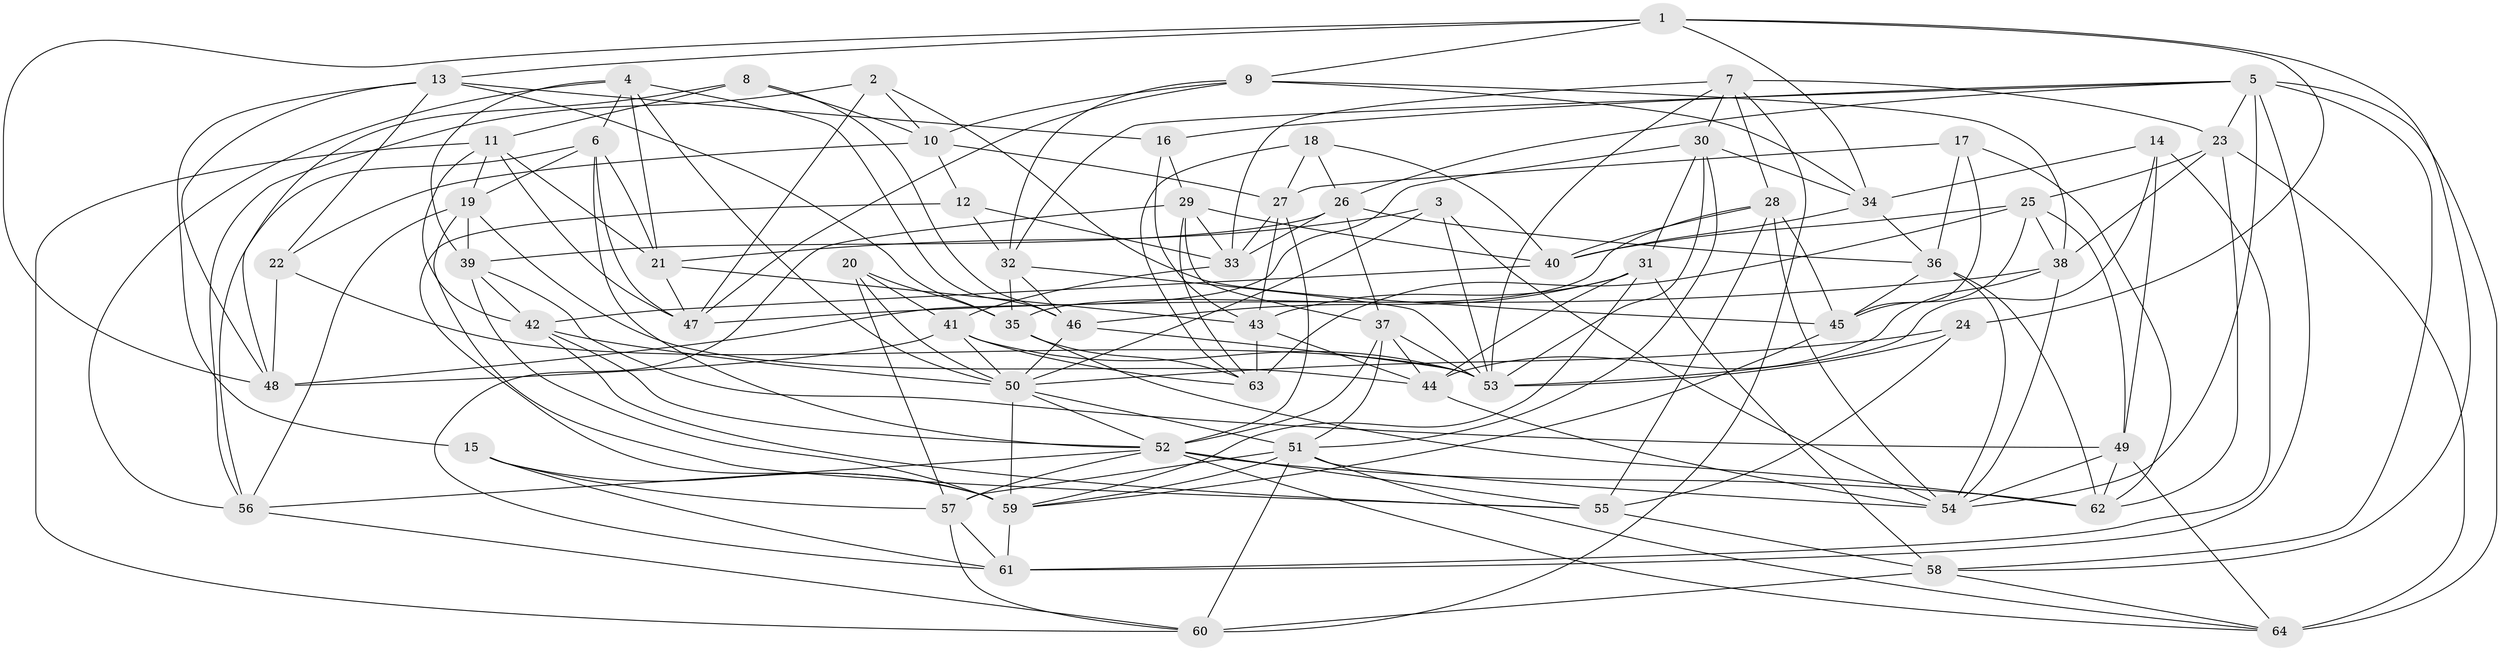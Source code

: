 // original degree distribution, {4: 1.0}
// Generated by graph-tools (version 1.1) at 2025/50/03/09/25 03:50:46]
// undirected, 64 vertices, 190 edges
graph export_dot {
graph [start="1"]
  node [color=gray90,style=filled];
  1;
  2;
  3;
  4;
  5;
  6;
  7;
  8;
  9;
  10;
  11;
  12;
  13;
  14;
  15;
  16;
  17;
  18;
  19;
  20;
  21;
  22;
  23;
  24;
  25;
  26;
  27;
  28;
  29;
  30;
  31;
  32;
  33;
  34;
  35;
  36;
  37;
  38;
  39;
  40;
  41;
  42;
  43;
  44;
  45;
  46;
  47;
  48;
  49;
  50;
  51;
  52;
  53;
  54;
  55;
  56;
  57;
  58;
  59;
  60;
  61;
  62;
  63;
  64;
  1 -- 9 [weight=1.0];
  1 -- 13 [weight=1.0];
  1 -- 24 [weight=1.0];
  1 -- 34 [weight=1.0];
  1 -- 48 [weight=1.0];
  1 -- 58 [weight=1.0];
  2 -- 10 [weight=1.0];
  2 -- 45 [weight=1.0];
  2 -- 47 [weight=1.0];
  2 -- 56 [weight=1.0];
  3 -- 21 [weight=1.0];
  3 -- 50 [weight=1.0];
  3 -- 53 [weight=1.0];
  3 -- 54 [weight=1.0];
  4 -- 6 [weight=1.0];
  4 -- 21 [weight=1.0];
  4 -- 39 [weight=1.0];
  4 -- 46 [weight=1.0];
  4 -- 50 [weight=1.0];
  4 -- 56 [weight=1.0];
  5 -- 16 [weight=1.0];
  5 -- 23 [weight=1.0];
  5 -- 26 [weight=1.0];
  5 -- 32 [weight=1.0];
  5 -- 54 [weight=1.0];
  5 -- 58 [weight=1.0];
  5 -- 61 [weight=1.0];
  5 -- 64 [weight=1.0];
  6 -- 19 [weight=1.0];
  6 -- 21 [weight=1.0];
  6 -- 47 [weight=1.0];
  6 -- 52 [weight=1.0];
  6 -- 56 [weight=1.0];
  7 -- 23 [weight=1.0];
  7 -- 28 [weight=1.0];
  7 -- 30 [weight=1.0];
  7 -- 33 [weight=1.0];
  7 -- 53 [weight=1.0];
  7 -- 60 [weight=1.0];
  8 -- 10 [weight=1.0];
  8 -- 11 [weight=1.0];
  8 -- 46 [weight=1.0];
  8 -- 48 [weight=1.0];
  9 -- 10 [weight=1.0];
  9 -- 32 [weight=1.0];
  9 -- 34 [weight=1.0];
  9 -- 38 [weight=1.0];
  9 -- 47 [weight=1.0];
  10 -- 12 [weight=1.0];
  10 -- 22 [weight=1.0];
  10 -- 27 [weight=1.0];
  11 -- 19 [weight=1.0];
  11 -- 21 [weight=1.0];
  11 -- 42 [weight=1.0];
  11 -- 47 [weight=1.0];
  11 -- 60 [weight=1.0];
  12 -- 32 [weight=1.0];
  12 -- 33 [weight=1.0];
  12 -- 59 [weight=1.0];
  13 -- 15 [weight=1.0];
  13 -- 16 [weight=1.0];
  13 -- 22 [weight=1.0];
  13 -- 35 [weight=1.0];
  13 -- 48 [weight=1.0];
  14 -- 34 [weight=1.0];
  14 -- 49 [weight=1.0];
  14 -- 53 [weight=1.0];
  14 -- 61 [weight=1.0];
  15 -- 57 [weight=1.0];
  15 -- 59 [weight=1.0];
  15 -- 61 [weight=1.0];
  16 -- 29 [weight=1.0];
  16 -- 43 [weight=1.0];
  17 -- 27 [weight=1.0];
  17 -- 36 [weight=1.0];
  17 -- 45 [weight=1.0];
  17 -- 62 [weight=1.0];
  18 -- 26 [weight=1.0];
  18 -- 27 [weight=1.0];
  18 -- 40 [weight=1.0];
  18 -- 63 [weight=1.0];
  19 -- 39 [weight=1.0];
  19 -- 44 [weight=1.0];
  19 -- 55 [weight=1.0];
  19 -- 56 [weight=1.0];
  20 -- 35 [weight=1.0];
  20 -- 41 [weight=1.0];
  20 -- 50 [weight=1.0];
  20 -- 57 [weight=1.0];
  21 -- 43 [weight=1.0];
  21 -- 47 [weight=1.0];
  22 -- 48 [weight=1.0];
  22 -- 53 [weight=1.0];
  23 -- 25 [weight=1.0];
  23 -- 38 [weight=1.0];
  23 -- 62 [weight=1.0];
  23 -- 64 [weight=1.0];
  24 -- 50 [weight=1.0];
  24 -- 53 [weight=1.0];
  24 -- 55 [weight=1.0];
  25 -- 38 [weight=1.0];
  25 -- 40 [weight=1.0];
  25 -- 45 [weight=1.0];
  25 -- 49 [weight=1.0];
  25 -- 63 [weight=1.0];
  26 -- 33 [weight=1.0];
  26 -- 36 [weight=1.0];
  26 -- 37 [weight=1.0];
  26 -- 39 [weight=1.0];
  27 -- 33 [weight=1.0];
  27 -- 43 [weight=1.0];
  27 -- 52 [weight=1.0];
  28 -- 35 [weight=1.0];
  28 -- 40 [weight=1.0];
  28 -- 45 [weight=1.0];
  28 -- 54 [weight=1.0];
  28 -- 55 [weight=1.0];
  29 -- 33 [weight=1.0];
  29 -- 37 [weight=1.0];
  29 -- 40 [weight=1.0];
  29 -- 61 [weight=1.0];
  29 -- 63 [weight=1.0];
  30 -- 31 [weight=1.0];
  30 -- 34 [weight=1.0];
  30 -- 48 [weight=1.0];
  30 -- 51 [weight=1.0];
  30 -- 53 [weight=1.0];
  31 -- 43 [weight=1.0];
  31 -- 44 [weight=1.0];
  31 -- 46 [weight=1.0];
  31 -- 58 [weight=1.0];
  31 -- 59 [weight=1.0];
  32 -- 35 [weight=1.0];
  32 -- 46 [weight=1.0];
  32 -- 53 [weight=1.0];
  33 -- 41 [weight=1.0];
  34 -- 36 [weight=1.0];
  34 -- 40 [weight=1.0];
  35 -- 62 [weight=1.0];
  35 -- 63 [weight=1.0];
  36 -- 45 [weight=1.0];
  36 -- 54 [weight=1.0];
  36 -- 62 [weight=1.0];
  37 -- 44 [weight=1.0];
  37 -- 51 [weight=1.0];
  37 -- 52 [weight=1.0];
  37 -- 53 [weight=1.0];
  38 -- 44 [weight=1.0];
  38 -- 47 [weight=1.0];
  38 -- 54 [weight=1.0];
  39 -- 42 [weight=1.0];
  39 -- 49 [weight=1.0];
  39 -- 59 [weight=1.0];
  40 -- 42 [weight=1.0];
  41 -- 48 [weight=1.0];
  41 -- 50 [weight=1.0];
  41 -- 53 [weight=1.0];
  41 -- 63 [weight=1.0];
  42 -- 50 [weight=1.0];
  42 -- 52 [weight=1.0];
  42 -- 55 [weight=1.0];
  43 -- 44 [weight=1.0];
  43 -- 63 [weight=1.0];
  44 -- 54 [weight=1.0];
  45 -- 59 [weight=1.0];
  46 -- 50 [weight=1.0];
  46 -- 53 [weight=1.0];
  49 -- 54 [weight=1.0];
  49 -- 62 [weight=1.0];
  49 -- 64 [weight=1.0];
  50 -- 51 [weight=1.0];
  50 -- 52 [weight=1.0];
  50 -- 59 [weight=1.0];
  51 -- 54 [weight=1.0];
  51 -- 57 [weight=1.0];
  51 -- 59 [weight=1.0];
  51 -- 60 [weight=1.0];
  51 -- 64 [weight=1.0];
  52 -- 55 [weight=1.0];
  52 -- 56 [weight=1.0];
  52 -- 57 [weight=1.0];
  52 -- 62 [weight=1.0];
  52 -- 64 [weight=1.0];
  55 -- 58 [weight=1.0];
  56 -- 60 [weight=1.0];
  57 -- 60 [weight=1.0];
  57 -- 61 [weight=1.0];
  58 -- 60 [weight=1.0];
  58 -- 64 [weight=1.0];
  59 -- 61 [weight=1.0];
}
